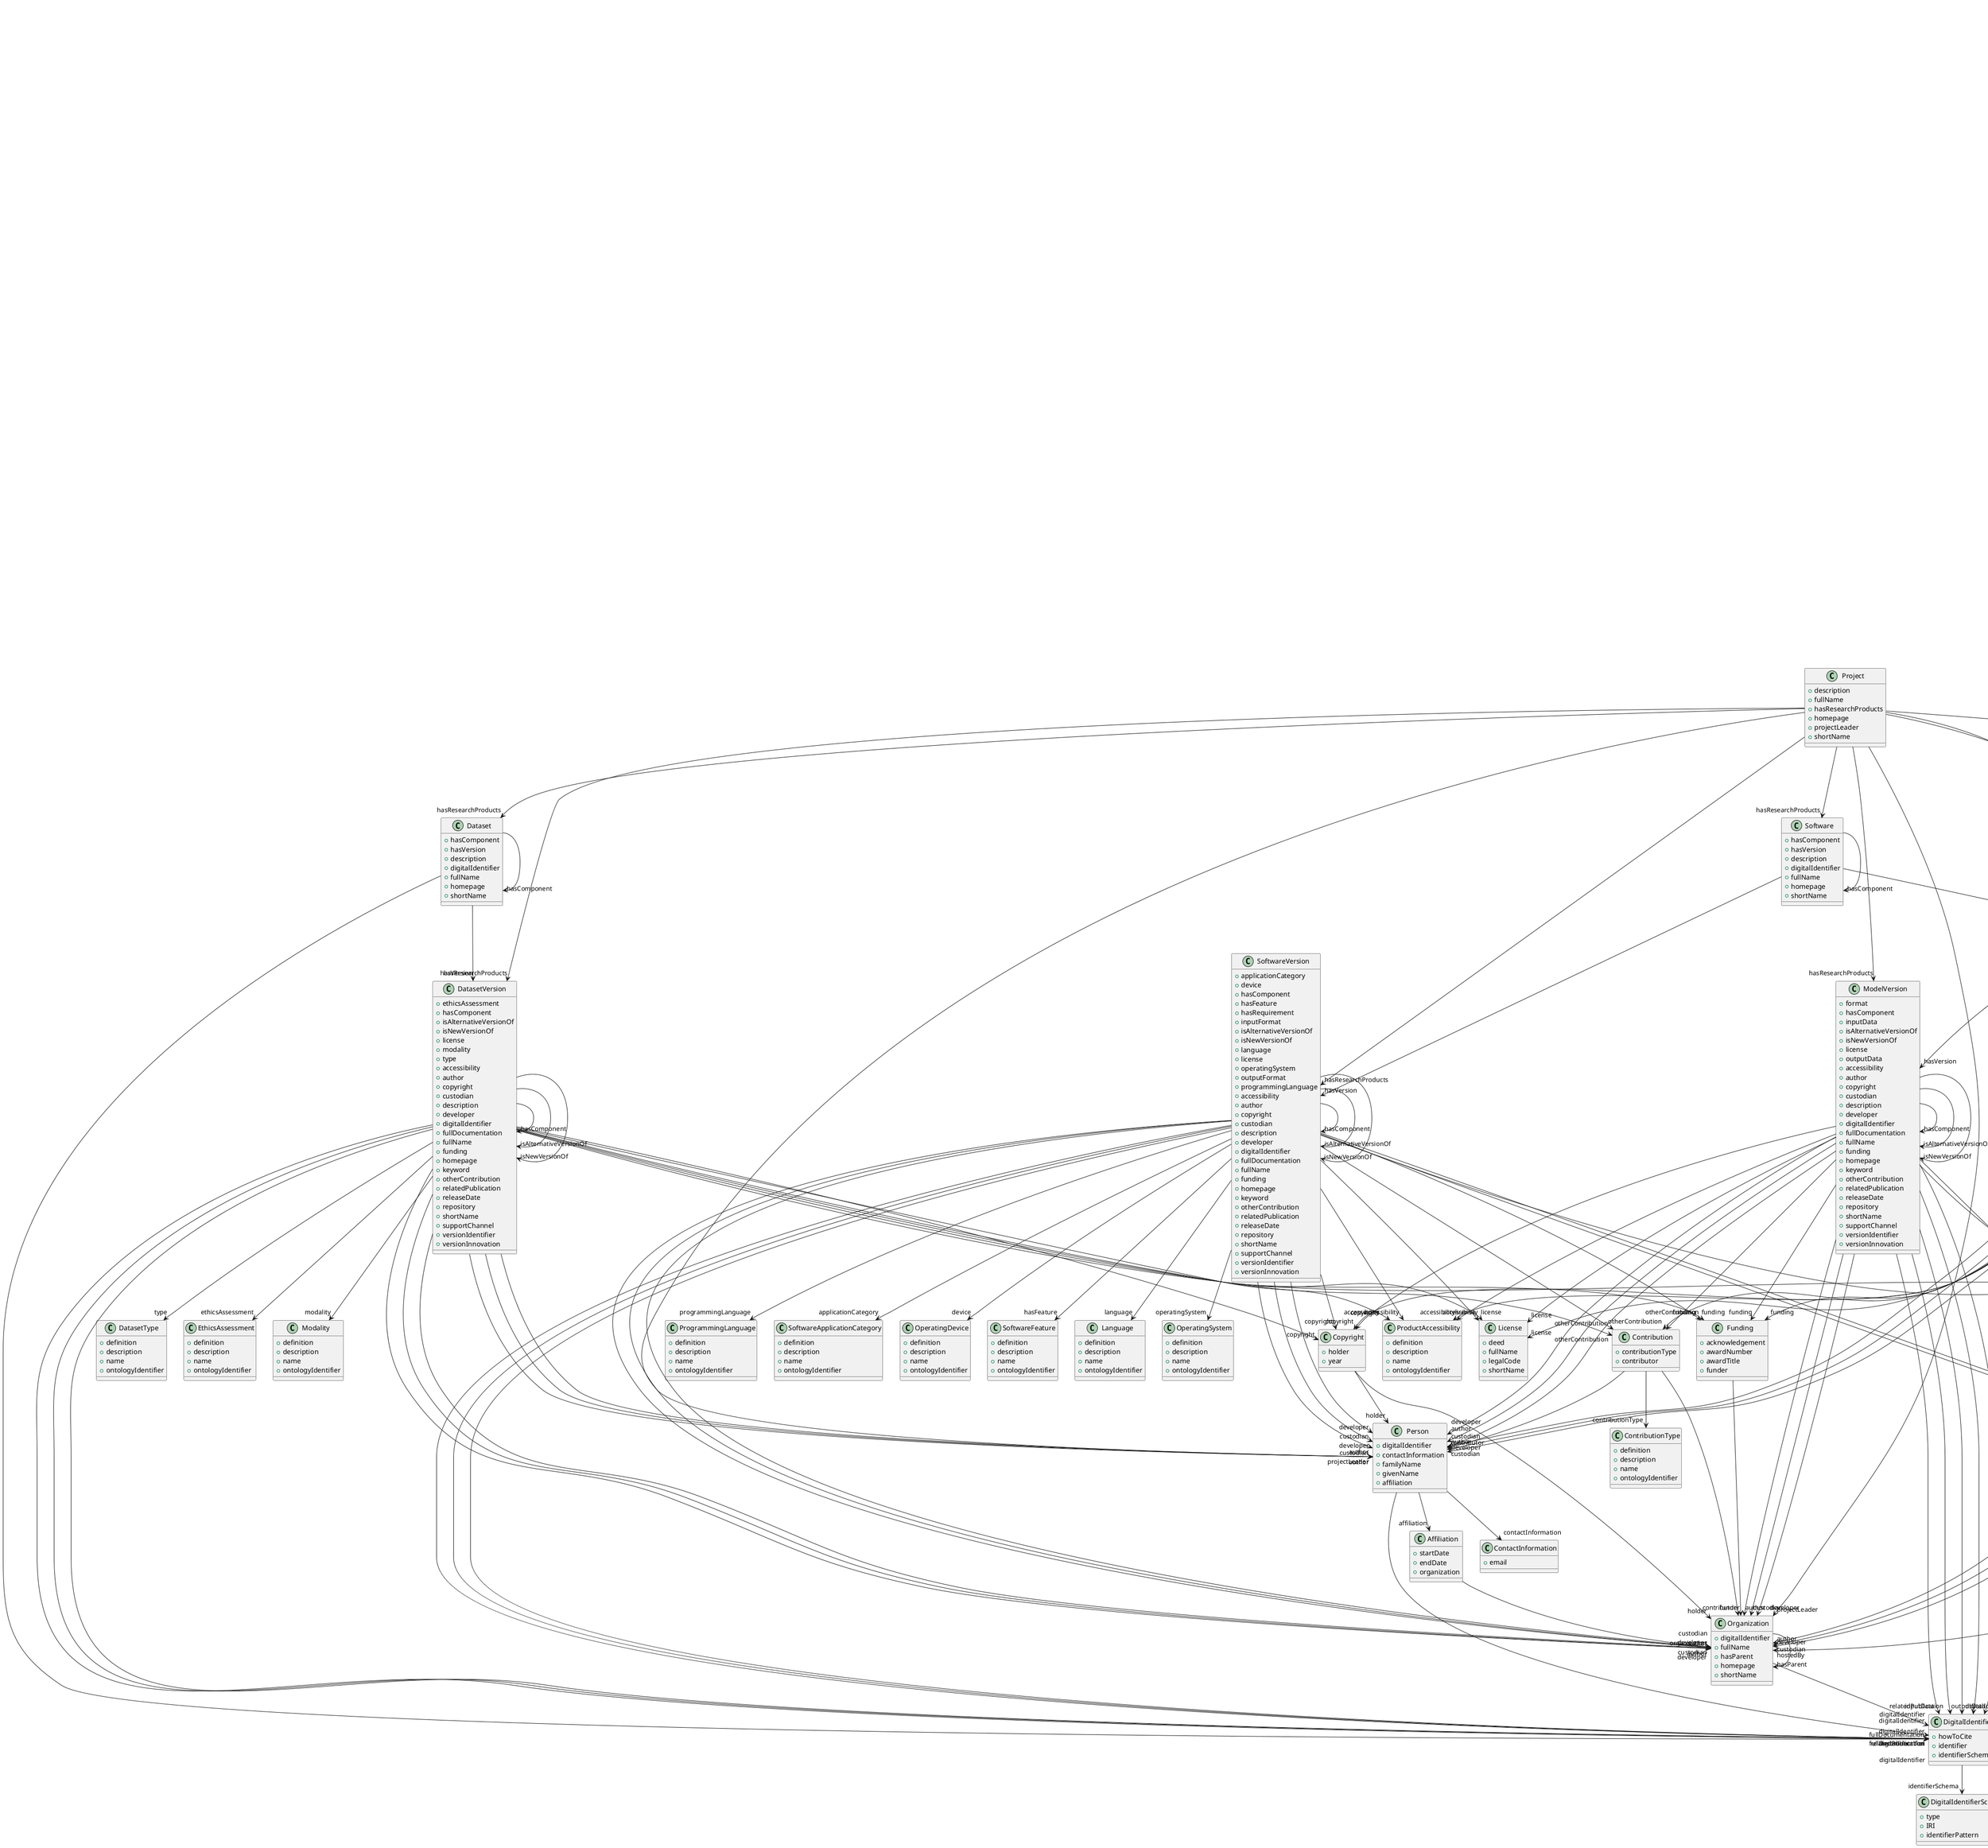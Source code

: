 @startuml

class FileRepository {
+format
+hash
+hostedBy
+IRI
+name
+storageSize

}
FileRepository -d-> "format" ContentType
FileRepository -d-> "hash" Hash
FileRepository -d-> "hostedBy" Organization
FileRepository -d-> "storageSize" QuantitativeValue


class ContentType {
+associatedFileExtension
+description
+relatedMediaType
+name
+specification
+synonym

}


class Hash {
+algorithm
+digest

}


class License {
+deed
+fullName
+legalCode
+shortName

}


class FileInstance {
+content
+format
+hash
+IRI
+isPartOf
+name
+specialUsageRole
+storageSize

}
FileInstance -d-> "format" ContentType
FileInstance -d-> "hash" Hash
FileInstance -d-> "isPartOf" FileBundle
FileInstance -d-> "isPartOf" FileRepository
FileInstance -d-> "specialUsageRole" FileUsageRole
FileInstance -d-> "storageSize" QuantitativeValue


class FileBundle {
+format
+patternOfFilenames
+groupedBy
+hash
+IRI
+isPartOf
+name
+storageSize

}
FileBundle -d-> "format" ContentType
FileBundle -d-> "groupedBy" FileBundleGrouping
FileBundle -d-> "hash" Hash
FileBundle -d-> "isPartOf" FileBundle
FileBundle -d-> "isPartOf" FileRepository
FileBundle -d-> "storageSize" QuantitativeValue


class Copyright {
+holder
+year

}
Copyright -d-> "holder" Organization
Copyright -d-> "holder" Person


class QuantitativeValue {
+value
+uncertainty
+typeOfUncertainty
+unit

}
QuantitativeValue -d-> "typeOfUncertainty" TypeOfUncertainty
QuantitativeValue -d-> "unit" UnitOfMeasurement


class DigitalIdentifierSchema {
+type
+IRI
+identifierPattern

}


class DigitalIdentifier {
+howToCite
+identifier
+identifierSchema

}
DigitalIdentifier -d-> "identifierSchema" DigitalIdentifierSchema


class Funding {
+acknowledgement
+awardNumber
+awardTitle
+funder

}
Funding -d-> "funder" Organization


class QuantitativeValueRange {
+maxValue
+minValue
+unit

}
QuantitativeValueRange -d-> "unit" UnitOfMeasurement


class Software {
+hasComponent
+hasVersion
+description
+digitalIdentifier
+fullName
+homepage
+shortName

}
Software -d-> "hasComponent" Software
Software -d-> "hasVersion" SoftwareVersion
Software -d-> "digitalIdentifier" DigitalIdentifier


class Project {
+description
+fullName
+hasResearchProducts
+homepage
+projectLeader
+shortName

}
Project -d-> "hasResearchProducts" Dataset
Project -d-> "hasResearchProducts" DatasetVersion
Project -d-> "hasResearchProducts" MetaDataModel
Project -d-> "hasResearchProducts" MetaDataModelVersion
Project -d-> "hasResearchProducts" Model
Project -d-> "hasResearchProducts" ModelVersion
Project -d-> "hasResearchProducts" Software
Project -d-> "hasResearchProducts" SoftwareVersion
Project -d-> "projectLeader" Organization
Project -d-> "projectLeader" Person


class ModelVersion {
+format
+hasComponent
+inputData
+isAlternativeVersionOf
+isNewVersionOf
+license
+outputData
+accessibility
+author
+copyright
+custodian
+description
+developer
+digitalIdentifier
+fullDocumentation
+fullName
+funding
+homepage
+keyword
+otherContribution
+relatedPublication
+releaseDate
+repository
+shortName
+supportChannel
+versionIdentifier
+versionInnovation

}
ModelVersion -d-> "format" ContentType
ModelVersion -d-> "hasComponent" ModelVersion
ModelVersion -d-> "inputData" DigitalIdentifier
ModelVersion -d-> "isAlternativeVersionOf" ModelVersion
ModelVersion -d-> "isNewVersionOf" ModelVersion
ModelVersion -d-> "license" License
ModelVersion -d-> "outputData" DigitalIdentifier
ModelVersion -d-> "accessibility" ProductAccessibility
ModelVersion -d-> "author" Organization
ModelVersion -d-> "author" Person
ModelVersion -d-> "copyright" Copyright
ModelVersion -d-> "custodian" Organization
ModelVersion -d-> "custodian" Person
ModelVersion -d-> "developer" Organization
ModelVersion -d-> "developer" Person
ModelVersion -d-> "digitalIdentifier" DigitalIdentifier
ModelVersion -d-> "fullDocumentation" DigitalIdentifier
ModelVersion -d-> "funding" Funding
ModelVersion -d-> "otherContribution" Contribution
ModelVersion -d-> "relatedPublication" DigitalIdentifier
ModelVersion -d-> "repository" FileRepository


class SoftwareVersion {
+applicationCategory
+device
+hasComponent
+hasFeature
+hasRequirement
+inputFormat
+isAlternativeVersionOf
+isNewVersionOf
+language
+license
+operatingSystem
+outputFormat
+programmingLanguage
+accessibility
+author
+copyright
+custodian
+description
+developer
+digitalIdentifier
+fullDocumentation
+fullName
+funding
+homepage
+keyword
+otherContribution
+relatedPublication
+releaseDate
+repository
+shortName
+supportChannel
+versionIdentifier
+versionInnovation

}
SoftwareVersion -d-> "applicationCategory" SoftwareApplicationCategory
SoftwareVersion -d-> "device" OperatingDevice
SoftwareVersion -d-> "hasComponent" SoftwareVersion
SoftwareVersion -d-> "hasFeature" SoftwareFeature
SoftwareVersion -d-> "inputFormat" ContentType
SoftwareVersion -d-> "isAlternativeVersionOf" SoftwareVersion
SoftwareVersion -d-> "isNewVersionOf" SoftwareVersion
SoftwareVersion -d-> "language" Language
SoftwareVersion -d-> "license" License
SoftwareVersion -d-> "operatingSystem" OperatingSystem
SoftwareVersion -d-> "outputFormat" ContentType
SoftwareVersion -d-> "programmingLanguage" ProgrammingLanguage
SoftwareVersion -d-> "accessibility" ProductAccessibility
SoftwareVersion -d-> "author" Organization
SoftwareVersion -d-> "author" Person
SoftwareVersion -d-> "copyright" Copyright
SoftwareVersion -d-> "custodian" Organization
SoftwareVersion -d-> "custodian" Person
SoftwareVersion -d-> "developer" Organization
SoftwareVersion -d-> "developer" Person
SoftwareVersion -d-> "digitalIdentifier" DigitalIdentifier
SoftwareVersion -d-> "fullDocumentation" DigitalIdentifier
SoftwareVersion -d-> "funding" Funding
SoftwareVersion -d-> "otherContribution" Contribution
SoftwareVersion -d-> "relatedPublication" DigitalIdentifier
SoftwareVersion -d-> "repository" FileRepository


class DatasetVersion {
+ethicsAssessment
+hasComponent
+isAlternativeVersionOf
+isNewVersionOf
+license
+modality
+type
+accessibility
+author
+copyright
+custodian
+description
+developer
+digitalIdentifier
+fullDocumentation
+fullName
+funding
+homepage
+keyword
+otherContribution
+relatedPublication
+releaseDate
+repository
+shortName
+supportChannel
+versionIdentifier
+versionInnovation

}
DatasetVersion -d-> "ethicsAssessment" EthicsAssessment
DatasetVersion -d-> "hasComponent" DatasetVersion
DatasetVersion -d-> "isAlternativeVersionOf" DatasetVersion
DatasetVersion -d-> "isNewVersionOf" DatasetVersion
DatasetVersion -d-> "license" License
DatasetVersion -d-> "modality" Modality
DatasetVersion -d-> "type" DatasetType
DatasetVersion -d-> "accessibility" ProductAccessibility
DatasetVersion -d-> "author" Organization
DatasetVersion -d-> "author" Person
DatasetVersion -d-> "copyright" Copyright
DatasetVersion -d-> "custodian" Organization
DatasetVersion -d-> "custodian" Person
DatasetVersion -d-> "developer" Organization
DatasetVersion -d-> "developer" Person
DatasetVersion -d-> "digitalIdentifier" DigitalIdentifier
DatasetVersion -d-> "fullDocumentation" DigitalIdentifier
DatasetVersion -d-> "funding" Funding
DatasetVersion -d-> "otherContribution" Contribution
DatasetVersion -d-> "relatedPublication" DigitalIdentifier
DatasetVersion -d-> "repository" FileRepository


class Model {
+abstractionLevel
+hasComponent
+hasVersion
+scope
+studyTarget
+description
+digitalIdentifier
+fullName
+homepage
+shortName

}
Model -d-> "abstractionLevel" ModelAbstractionLevel
Model -d-> "hasComponent" Model
Model -d-> "hasVersion" ModelVersion
Model -d-> "scope" ModelScope
Model -d-> "studyTarget" Species
Model -d-> "studyTarget" Phenotype
Model -d-> "studyTarget" Organ
Model -d-> "studyTarget" Handedness
Model -d-> "studyTarget" BiologicalSex
Model -d-> "studyTarget" DiseaseModel
Model -d-> "studyTarget" Strain
Model -d-> "studyTarget" Genotype
Model -d-> "studyTarget" Disease
Model -d-> "studyTarget" TermSuggestion
Model -d-> "studyTarget" CellType
Model -d-> "digitalIdentifier" DigitalIdentifier


class MetaDataModelVersion {
+hasComponent
+isAlternativeVersionOf
+isNewVersionOf
+license
+serializationFormat
+specificationFormat
+type
+accessibility
+author
+copyright
+custodian
+description
+developer
+digitalIdentifier
+fullDocumentation
+fullName
+funding
+homepage
+keyword
+otherContribution
+relatedPublication
+releaseDate
+repository
+shortName
+supportChannel
+versionIdentifier
+versionInnovation

}
MetaDataModelVersion -d-> "hasComponent" MetaDataModelVersion
MetaDataModelVersion -d-> "isAlternativeVersionOf" MetaDataModelVersion
MetaDataModelVersion -d-> "isNewVersionOf" MetaDataModelVersion
MetaDataModelVersion -d-> "license" License
MetaDataModelVersion -d-> "serializationFormat" ContentType
MetaDataModelVersion -d-> "specificationFormat" ContentType
MetaDataModelVersion -d-> "type" MetaDataModelType
MetaDataModelVersion -d-> "accessibility" ProductAccessibility
MetaDataModelVersion -d-> "author" Organization
MetaDataModelVersion -d-> "author" Person
MetaDataModelVersion -d-> "copyright" Copyright
MetaDataModelVersion -d-> "custodian" Organization
MetaDataModelVersion -d-> "custodian" Person
MetaDataModelVersion -d-> "developer" Organization
MetaDataModelVersion -d-> "developer" Person
MetaDataModelVersion -d-> "digitalIdentifier" DigitalIdentifier
MetaDataModelVersion -d-> "fullDocumentation" DigitalIdentifier
MetaDataModelVersion -d-> "funding" Funding
MetaDataModelVersion -d-> "otherContribution" Contribution
MetaDataModelVersion -d-> "relatedPublication" DigitalIdentifier
MetaDataModelVersion -d-> "repository" FileRepository


class Dataset {
+hasComponent
+hasVersion
+description
+digitalIdentifier
+fullName
+homepage
+shortName

}
Dataset -d-> "hasComponent" Dataset
Dataset -d-> "hasVersion" DatasetVersion
Dataset -d-> "digitalIdentifier" DigitalIdentifier


class MetaDataModel {
+hasComponent
+hasVersion
+description
+digitalIdentifier
+fullName
+homepage
+shortName

}
MetaDataModel -d-> "hasComponent" MetaDataModel
MetaDataModel -d-> "hasVersion" MetaDataModelVersion
MetaDataModel -d-> "digitalIdentifier" DigitalIdentifier


class ParameterSetting {
+description
+name
+relevantFor
+value
+unit

}
ParameterSetting -d-> "relevantFor" BehavioralTask
ParameterSetting -d-> "relevantFor" Technique
ParameterSetting -d-> "unit" UnitOfMeasurement


class TissueSampleCollectionState {
+additionalRemarks
+age
+pathology
+weight

}
TissueSampleCollectionState -d-> "age" QuantitativeValue
TissueSampleCollectionState -d-> "age" QuantitativeValueRange
TissueSampleCollectionState -d-> "pathology" Disease
TissueSampleCollectionState -d-> "pathology" DiseaseModel
TissueSampleCollectionState -d-> "weight" QuantitativeValue
TissueSampleCollectionState -d-> "weight" QuantitativeValueRange


class Subject {
+isPartOf
+studiedState
+biologicalSex
+internalIdentifier
+genotype
+phenotype
+species
+strain

}
Subject -d-> "isPartOf" SubjectGroup
Subject -d-> "studiedState" SubjectState
Subject -d-> "biologicalSex" BiologicalSex
Subject -d-> "genotype" Genotype
Subject -d-> "phenotype" Phenotype
Subject -d-> "species" Species
Subject -d-> "strain" Strain


class TissueSample {
+isPartOf
+laterality
+origin
+studiedState
+type
+biologicalSex
+internalIdentifier
+genotype
+phenotype
+species
+strain

}
TissueSample -d-> "isPartOf" TissueSampleCollection
TissueSample -d-> "laterality" Laterality
TissueSample -d-> "origin" CellType
TissueSample -d-> "origin" Organ
TissueSample -d-> "studiedState" TissueSampleState
TissueSample -d-> "type" TissueSampleType
TissueSample -d-> "biologicalSex" BiologicalSex
TissueSample -d-> "genotype" Genotype
TissueSample -d-> "phenotype" Phenotype
TissueSample -d-> "species" Species
TissueSample -d-> "strain" Strain


class ProtocolExecution {
+description
+input
+output
+parameterSetting
+preparationType
+protocol
+semanticallyAnchoredTo
+studyTarget

}
ProtocolExecution -d-> "input" FileBundle
ProtocolExecution -d-> "input" FileInstance
ProtocolExecution -d-> "input" SubjectGroupState
ProtocolExecution -d-> "input" SubjectState
ProtocolExecution -d-> "input" TissueSampleCollectionState
ProtocolExecution -d-> "input" TissueSampleState
ProtocolExecution -d-> "output" FileBundle
ProtocolExecution -d-> "output" FileInstance
ProtocolExecution -d-> "output" SubjectGroupState
ProtocolExecution -d-> "output" SubjectState
ProtocolExecution -d-> "output" TissueSampleCollectionState
ProtocolExecution -d-> "output" TissueSampleState
ProtocolExecution -d-> "parameterSetting" ParameterSetting
ProtocolExecution -d-> "preparationType" PreparationType
ProtocolExecution -d-> "protocol" Protocol
ProtocolExecution -d-> "semanticallyAnchoredTo" AnatomicalEntity
ProtocolExecution -d-> "studyTarget" Species
ProtocolExecution -d-> "studyTarget" Phenotype
ProtocolExecution -d-> "studyTarget" Organ
ProtocolExecution -d-> "studyTarget" Handedness
ProtocolExecution -d-> "studyTarget" BiologicalSex
ProtocolExecution -d-> "studyTarget" DiseaseModel
ProtocolExecution -d-> "studyTarget" Strain
ProtocolExecution -d-> "studyTarget" Genotype
ProtocolExecution -d-> "studyTarget" Disease
ProtocolExecution -d-> "studyTarget" TermSuggestion
ProtocolExecution -d-> "studyTarget" CellType


class Protocol {
+description
+behavioralTask
+name
+studyTarget
+technique

}
Protocol -d-> "behavioralTask" BehavioralTask
Protocol -d-> "studyTarget" Species
Protocol -d-> "studyTarget" Phenotype
Protocol -d-> "studyTarget" Organ
Protocol -d-> "studyTarget" Handedness
Protocol -d-> "studyTarget" BiologicalSex
Protocol -d-> "studyTarget" DiseaseModel
Protocol -d-> "studyTarget" Strain
Protocol -d-> "studyTarget" Genotype
Protocol -d-> "studyTarget" Disease
Protocol -d-> "studyTarget" TermSuggestion
Protocol -d-> "studyTarget" CellType
Protocol -d-> "technique" Technique


class SubjectState {
+ageCategory
+handedness
+additionalRemarks
+age
+pathology
+weight

}
SubjectState -d-> "ageCategory" AgeCategory
SubjectState -d-> "handedness" Handedness
SubjectState -d-> "age" QuantitativeValue
SubjectState -d-> "age" QuantitativeValueRange
SubjectState -d-> "pathology" Disease
SubjectState -d-> "pathology" DiseaseModel
SubjectState -d-> "weight" QuantitativeValue
SubjectState -d-> "weight" QuantitativeValueRange


class SubjectGroup {
+studiedState
+biologicalSex
+internalIdentifier
+genotype
+phenotype
+quantity
+species
+strain

}
SubjectGroup -d-> "studiedState" SubjectGroupState
SubjectGroup -d-> "biologicalSex" BiologicalSex
SubjectGroup -d-> "genotype" Genotype
SubjectGroup -d-> "phenotype" Phenotype
SubjectGroup -d-> "species" Species
SubjectGroup -d-> "strain" Strain


class TissueSampleState {
+additionalRemarks
+age
+pathology
+weight

}
TissueSampleState -d-> "age" QuantitativeValue
TissueSampleState -d-> "age" QuantitativeValueRange
TissueSampleState -d-> "pathology" Disease
TissueSampleState -d-> "pathology" DiseaseModel
TissueSampleState -d-> "weight" QuantitativeValue
TissueSampleState -d-> "weight" QuantitativeValueRange


class SubjectGroupState {
+ageCategory
+handedness
+additionalRemarks
+age
+pathology
+weight

}
SubjectGroupState -d-> "ageCategory" AgeCategory
SubjectGroupState -d-> "handedness" Handedness
SubjectGroupState -d-> "age" QuantitativeValue
SubjectGroupState -d-> "age" QuantitativeValueRange
SubjectGroupState -d-> "pathology" Disease
SubjectGroupState -d-> "pathology" DiseaseModel
SubjectGroupState -d-> "weight" QuantitativeValue
SubjectGroupState -d-> "weight" QuantitativeValueRange


class TissueSampleCollection {
+laterality
+origin
+studiedState
+type
+biologicalSex
+internalIdentifier
+genotype
+phenotype
+quantity
+species
+strain

}
TissueSampleCollection -d-> "laterality" Laterality
TissueSampleCollection -d-> "origin" CellType
TissueSampleCollection -d-> "origin" Organ
TissueSampleCollection -d-> "studiedState" TissueSampleCollectionState
TissueSampleCollection -d-> "type" TissueSampleType
TissueSampleCollection -d-> "biologicalSex" BiologicalSex
TissueSampleCollection -d-> "genotype" Genotype
TissueSampleCollection -d-> "phenotype" Phenotype
TissueSampleCollection -d-> "species" Species
TissueSampleCollection -d-> "strain" Strain


class Organization {
+digitalIdentifier
+fullName
+hasParent
+homepage
+shortName

}
Organization -d-> "digitalIdentifier" DigitalIdentifier
Organization -d-> "hasParent" Organization


class Affiliation {
+startDate
+endDate
+organization

}
Affiliation -d-> "organization" Organization


class Contribution {
+contributionType
+contributor

}
Contribution -d-> "contributionType" ContributionType
Contribution -d-> "contributor" Organization
Contribution -d-> "contributor" Person


class Person {
+digitalIdentifier
+contactInformation
+familyName
+givenName
+affiliation

}
Person -d-> "digitalIdentifier" DigitalIdentifier
Person -d-> "contactInformation" ContactInformation
Person -d-> "affiliation" Affiliation


class ContactInformation {
+email

}


class OperatingDevice {
+definition
+description
+name
+ontologyIdentifier

}


class QualitativeOverlap {
+definition
+description
+name
+ontologyIdentifier

}


class MetaDataModelType {
+definition
+description
+name
+ontologyIdentifier

}


class Modality {
+definition
+description
+name
+ontologyIdentifier

}


class FileBundleGrouping {
+definition
+description
+name
+ontologyIdentifier

}


class Language {
+definition
+description
+name
+ontologyIdentifier

}


class Species {
+definition
+description
+name
+ontologyIdentifier

}


class Phenotype {
+definition
+description
+name
+ontologyIdentifier

}


class Organ {
+definition
+description
+name
+ontologyIdentifier

}


class OperatingSystem {
+definition
+description
+name
+ontologyIdentifier

}


class Handedness {
+definition
+description
+name
+ontologyIdentifier

}


class BiologicalSex {
+definition
+description
+name
+ontologyIdentifier

}


class ContributionType {
+definition
+description
+name
+ontologyIdentifier

}


class UnitOfMeasurement {
+definition
+description
+name
+ontologyIdentifier

}


class Laterality {
+definition
+description
+name
+ontologyIdentifier

}


class DiseaseModel {
+definition
+description
+name
+ontologyIdentifier

}


class EthicsAssessment {
+definition
+description
+name
+ontologyIdentifier

}


class ProgrammingLanguage {
+definition
+description
+name
+ontologyIdentifier

}


class Strain {
+definition
+description
+name
+ontologyIdentifier

}


class Genotype {
+definition
+description
+name
+ontologyIdentifier

}


class ModelScope {
+definition
+description
+name
+ontologyIdentifier

}


class AnatomicalAxesOrientation {
+definition
+description
+name
+ontologyIdentifier

}


class SoftwareApplicationCategory {
+definition
+description
+name
+ontologyIdentifier

}


class SoftwareFeature {
+definition
+description
+name
+ontologyIdentifier

}


class PreparationType {
+definition
+description
+name
+ontologyIdentifier

}


class DatasetType {
+definition
+description
+name
+ontologyIdentifier

}


class FileUsageRole {
+definition
+description
+name
+ontologyIdentifier

}


class Disease {
+definition
+description
+name
+ontologyIdentifier

}


class TypeOfUncertainty {
+definition
+description
+name
+ontologyIdentifier

}


class Technique {
+definition
+description
+name
+ontologyIdentifier

}


class TissueSampleType {
+definition
+description
+name
+ontologyIdentifier

}


class Terminology {
+definition
+description
+name
+ontologyIdentifier

}


class ProductAccessibility {
+definition
+description
+name
+ontologyIdentifier

}


class CriteriaQualityType {
+definition
+description
+name
+ontologyIdentifier

}


class AgeCategory {
+definition
+description
+name
+ontologyIdentifier

}


class TermSuggestion {
+addExistingTerminology
+suggestNewTerminology
+definition
+description
+name
+ontologyIdentifier

}
TermSuggestion -d-> "addExistingTerminology" Terminology


class BehavioralTask {
+definition
+description
+name
+ontologyIdentifier

}


class CellType {
+definition
+description
+name
+ontologyIdentifier

}


class ModelAbstractionLevel {
+definition
+description
+name
+ontologyIdentifier

}


class CoordinatePoint {
+coordinates
+coordinateSpace

}
CoordinatePoint -d-> "coordinates" QuantitativeValue
CoordinatePoint -d-> "coordinateSpace" CoordinateSpace


class AnatomicalEntityRelation {
+criteria
+criteriaQualityType
+inRelationTo
+qualitativeOverlap
+quantitativeOverlap

}
AnatomicalEntityRelation -d-> "criteria" ProtocolExecution
AnatomicalEntityRelation -d-> "criteriaQualityType" CriteriaQualityType
AnatomicalEntityRelation -d-> "inRelationTo" AnatomicalEntity
AnatomicalEntityRelation -d-> "qualitativeOverlap" QualitativeOverlap
AnatomicalEntityRelation -d-> "quantitativeOverlap" QuantitativeValue
AnatomicalEntityRelation -d-> "quantitativeOverlap" QuantitativeValueRange


class Annotation {
+bestViewPoint
+criteria
+criteriaQualityType
+displayColor
+inspiredBy
+internalIdentifier
+laterality
+namingTerm
+relatedAtlasTerm
+visualizedIn

}
Annotation -d-> "bestViewPoint" CoordinatePoint
Annotation -d-> "criteria" ProtocolExecution
Annotation -d-> "criteriaQualityType" CriteriaQualityType
Annotation -d-> "inspiredBy" Image
Annotation -d-> "laterality" Laterality
Annotation -d-> "namingTerm" AnatomicalEntity
Annotation -d-> "relatedAtlasTerm" AnatomicalEntity
Annotation -d-> "visualizedIn" Image


class Electrode {
+electrodeContact
+internalIdentifier

}
Electrode -d-> "electrodeContact" ElectrodeContact


class AtlasTerminology {
+anatomicalEntity
+definedIn
+fullName
+ontologyIdentifier
+shortName

}
AtlasTerminology -d-> "anatomicalEntity" AnatomicalEntity
AtlasTerminology -d-> "definedIn" FileInstance


class BrainAtlas {
+description
+fullName
+hasVersion
+homepage
+shortName

}
BrainAtlas -d-> "hasVersion" BrainAtlasVersion


class ElectrodeArray {
+electrodes
+internalIdentifier

}
ElectrodeArray -d-> "electrodes" Electrode


class CoordinateSpace {
+anatomicalAxesOrientation
+defaultImage
+digitalIdentifier
+fullName
+homepage
+nativeUnit
+ontologyIdentifier
+axesOrigin
+releaseDate
+shortName
+versionIdentifier

}
CoordinateSpace -d-> "anatomicalAxesOrientation" AnatomicalAxesOrientation
CoordinateSpace -d-> "defaultImage" Image
CoordinateSpace -d-> "digitalIdentifier" DigitalIdentifier
CoordinateSpace -d-> "nativeUnit" UnitOfMeasurement
CoordinateSpace -d-> "axesOrigin" QuantitativeValue


class BrainAtlasVersion {
+annotationSet
+coordinateSpace
+digitalIdentifier
+fullName
+hasAlternativeVersion
+homepage
+isNewVersionOf
+ontologyIdentifier
+releaseDate
+shortName
+terminology
+versionIdentifier
+versionInnovation

}
BrainAtlasVersion -d-> "annotationSet" Annotation
BrainAtlasVersion -d-> "coordinateSpace" CoordinateSpace
BrainAtlasVersion -d-> "digitalIdentifier" DigitalIdentifier
BrainAtlasVersion -d-> "hasAlternativeVersion" BrainAtlasVersion
BrainAtlasVersion -d-> "isNewVersionOf" BrainAtlasVersion
BrainAtlasVersion -d-> "terminology" AtlasTerminology


class ElectrodeContact {
+coordinatePoint
+definedIn
+internalIdentifier
+relatedRecording
+relatedStimulation
+visualizedIn

}
ElectrodeContact -d-> "coordinatePoint" CoordinatePoint
ElectrodeContact -d-> "definedIn" FileInstance
ElectrodeContact -d-> "relatedRecording" FileInstance
ElectrodeContact -d-> "relatedRecording" FileBundle
ElectrodeContact -d-> "relatedStimulation" FileInstance
ElectrodeContact -d-> "relatedStimulation" FileBundle
ElectrodeContact -d-> "visualizedIn" Image


class AnatomicalEntity {
+hasParent
+name
+ontologyIdentifier
+otherAnatomicalRelation

}
AnatomicalEntity -d-> "hasParent" AnatomicalEntity
AnatomicalEntity -d-> "otherAnatomicalRelation" AnatomicalEntityRelation


class Image {
+coordinateSpace
+definedIn
+voxelSize

}
Image -d-> "coordinateSpace" CoordinateSpace
Image -d-> "definedIn" FileInstance
Image -d-> "voxelSize" QuantitativeValue


@enduml